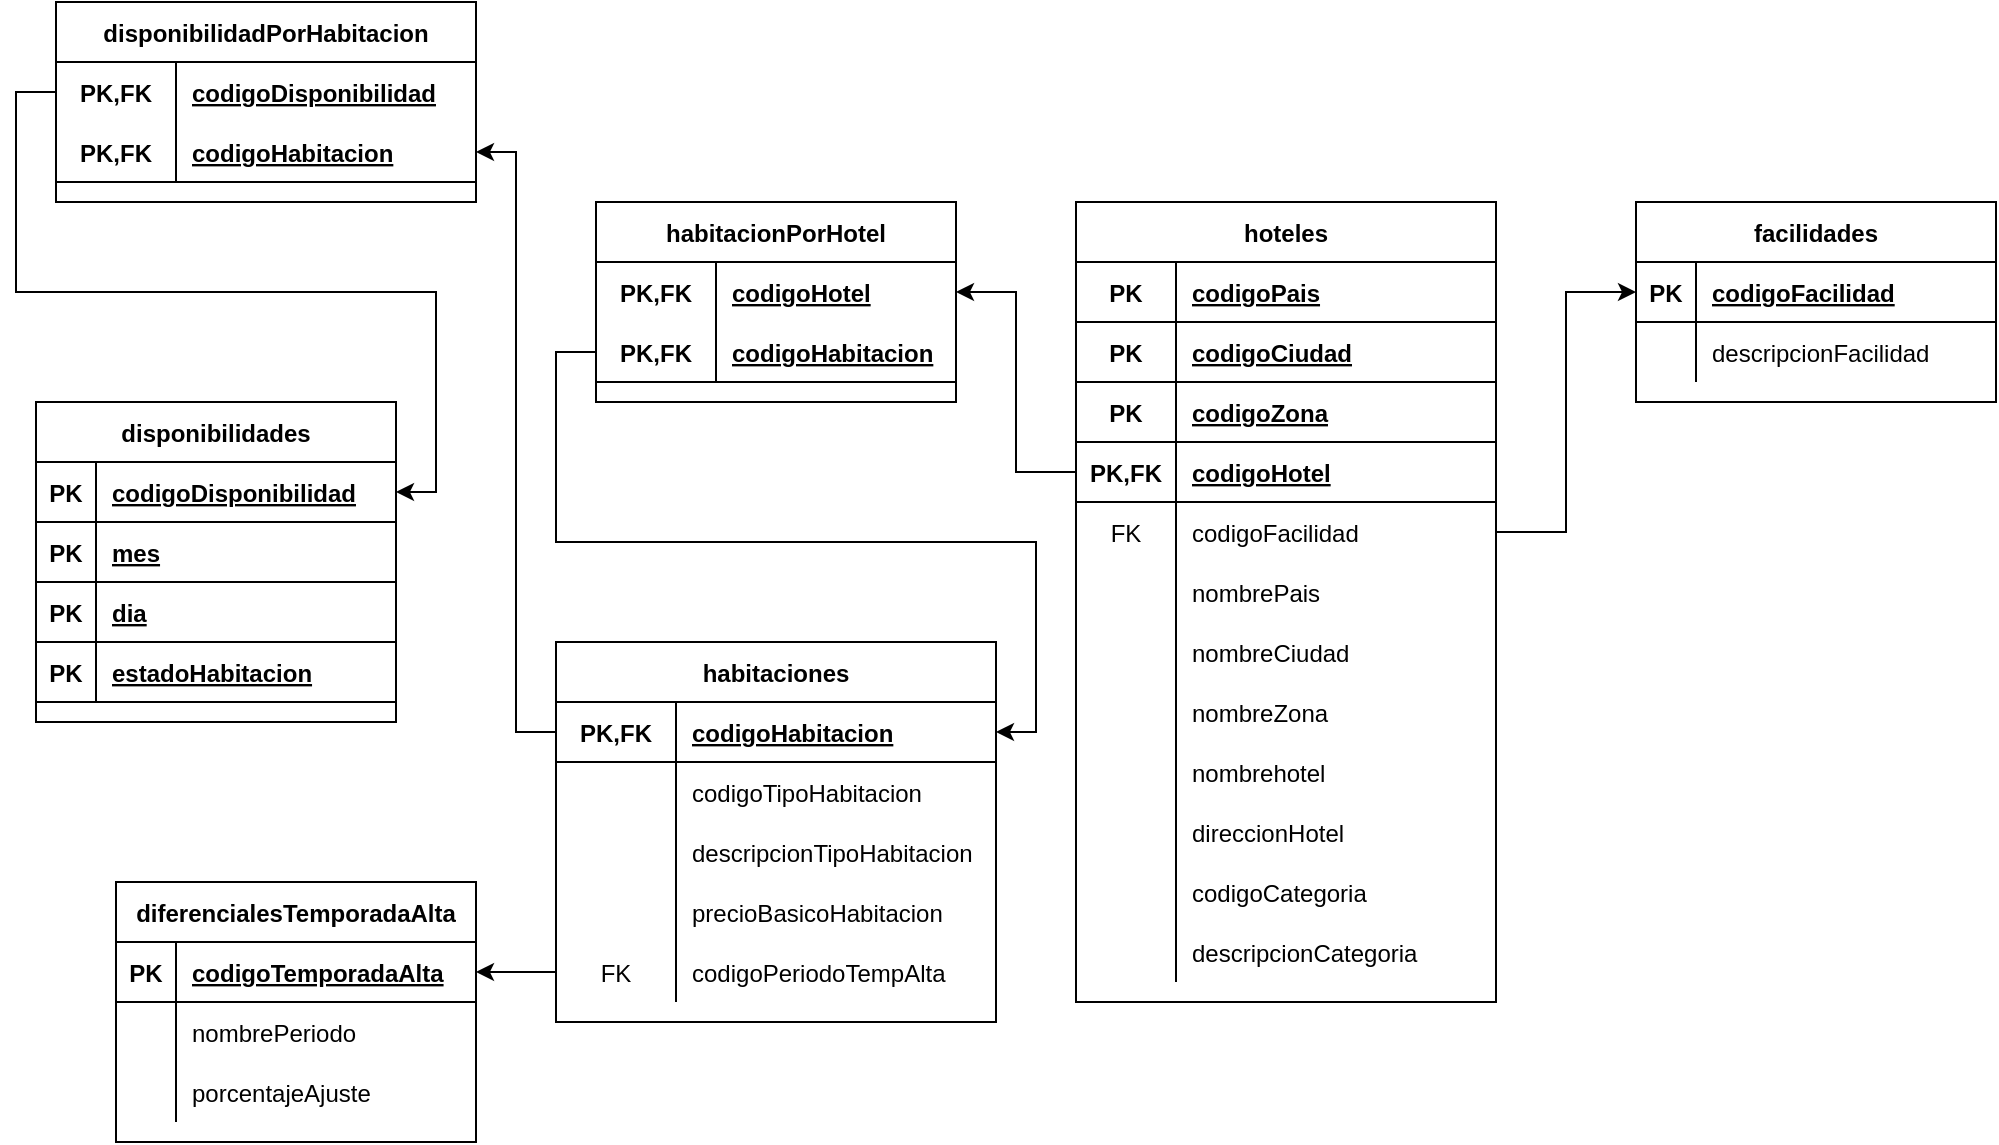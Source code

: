 <mxfile version="14.5.1" type="device"><diagram id="R2lEEEUBdFMjLlhIrx00" name="Page-1"><mxGraphModel dx="2192" dy="642" grid="1" gridSize="10" guides="1" tooltips="1" connect="1" arrows="1" fold="1" page="1" pageScale="1" pageWidth="850" pageHeight="1100" math="0" shadow="0" extFonts="Permanent Marker^https://fonts.googleapis.com/css?family=Permanent+Marker"><root><mxCell id="0"/><mxCell id="1" parent="0"/><mxCell id="ud49Q8YPAc72J2hc70cK-5" value="hoteles" style="shape=table;startSize=30;container=1;collapsible=1;childLayout=tableLayout;fixedRows=1;rowLines=0;fontStyle=1;align=center;resizeLast=1;" vertex="1" parent="1"><mxGeometry x="120" y="160" width="210" height="400" as="geometry"/></mxCell><mxCell id="ud49Q8YPAc72J2hc70cK-21" value="" style="shape=partialRectangle;collapsible=0;dropTarget=0;pointerEvents=0;fillColor=none;top=0;left=0;bottom=1;right=0;points=[[0,0.5],[1,0.5]];portConstraint=eastwest;" vertex="1" parent="ud49Q8YPAc72J2hc70cK-5"><mxGeometry y="30" width="210" height="30" as="geometry"/></mxCell><mxCell id="ud49Q8YPAc72J2hc70cK-22" value="PK" style="shape=partialRectangle;connectable=0;fillColor=none;top=0;left=0;bottom=0;right=0;fontStyle=1;overflow=hidden;" vertex="1" parent="ud49Q8YPAc72J2hc70cK-21"><mxGeometry width="50" height="30" as="geometry"/></mxCell><mxCell id="ud49Q8YPAc72J2hc70cK-23" value="codigoPais" style="shape=partialRectangle;connectable=0;fillColor=none;top=0;left=0;bottom=0;right=0;align=left;spacingLeft=6;fontStyle=5;overflow=hidden;" vertex="1" parent="ud49Q8YPAc72J2hc70cK-21"><mxGeometry x="50" width="160" height="30" as="geometry"/></mxCell><mxCell id="ud49Q8YPAc72J2hc70cK-6" value="" style="shape=partialRectangle;collapsible=0;dropTarget=0;pointerEvents=0;fillColor=none;top=0;left=0;bottom=1;right=0;points=[[0,0.5],[1,0.5]];portConstraint=eastwest;" vertex="1" parent="ud49Q8YPAc72J2hc70cK-5"><mxGeometry y="60" width="210" height="30" as="geometry"/></mxCell><mxCell id="ud49Q8YPAc72J2hc70cK-7" value="PK" style="shape=partialRectangle;connectable=0;fillColor=none;top=0;left=0;bottom=0;right=0;fontStyle=1;overflow=hidden;" vertex="1" parent="ud49Q8YPAc72J2hc70cK-6"><mxGeometry width="50" height="30" as="geometry"/></mxCell><mxCell id="ud49Q8YPAc72J2hc70cK-8" value="codigoCiudad" style="shape=partialRectangle;connectable=0;fillColor=none;top=0;left=0;bottom=0;right=0;align=left;spacingLeft=6;fontStyle=5;overflow=hidden;" vertex="1" parent="ud49Q8YPAc72J2hc70cK-6"><mxGeometry x="50" width="160" height="30" as="geometry"/></mxCell><mxCell id="ud49Q8YPAc72J2hc70cK-24" value="" style="shape=partialRectangle;collapsible=0;dropTarget=0;pointerEvents=0;fillColor=none;top=0;left=0;bottom=1;right=0;points=[[0,0.5],[1,0.5]];portConstraint=eastwest;" vertex="1" parent="ud49Q8YPAc72J2hc70cK-5"><mxGeometry y="90" width="210" height="30" as="geometry"/></mxCell><mxCell id="ud49Q8YPAc72J2hc70cK-25" value="PK" style="shape=partialRectangle;connectable=0;fillColor=none;top=0;left=0;bottom=0;right=0;fontStyle=1;overflow=hidden;" vertex="1" parent="ud49Q8YPAc72J2hc70cK-24"><mxGeometry width="50" height="30" as="geometry"/></mxCell><mxCell id="ud49Q8YPAc72J2hc70cK-26" value="codigoZona" style="shape=partialRectangle;connectable=0;fillColor=none;top=0;left=0;bottom=0;right=0;align=left;spacingLeft=6;fontStyle=5;overflow=hidden;" vertex="1" parent="ud49Q8YPAc72J2hc70cK-24"><mxGeometry x="50" width="160" height="30" as="geometry"/></mxCell><mxCell id="ud49Q8YPAc72J2hc70cK-18" value="" style="shape=partialRectangle;collapsible=0;dropTarget=0;pointerEvents=0;fillColor=none;top=0;left=0;bottom=1;right=0;points=[[0,0.5],[1,0.5]];portConstraint=eastwest;" vertex="1" parent="ud49Q8YPAc72J2hc70cK-5"><mxGeometry y="120" width="210" height="30" as="geometry"/></mxCell><mxCell id="ud49Q8YPAc72J2hc70cK-19" value="PK,FK" style="shape=partialRectangle;connectable=0;fillColor=none;top=0;left=0;bottom=0;right=0;fontStyle=1;overflow=hidden;" vertex="1" parent="ud49Q8YPAc72J2hc70cK-18"><mxGeometry width="50" height="30" as="geometry"/></mxCell><mxCell id="ud49Q8YPAc72J2hc70cK-20" value="codigoHotel" style="shape=partialRectangle;connectable=0;fillColor=none;top=0;left=0;bottom=0;right=0;align=left;spacingLeft=6;fontStyle=5;overflow=hidden;" vertex="1" parent="ud49Q8YPAc72J2hc70cK-18"><mxGeometry x="50" width="160" height="30" as="geometry"/></mxCell><mxCell id="ud49Q8YPAc72J2hc70cK-154" value="" style="shape=partialRectangle;collapsible=0;dropTarget=0;pointerEvents=0;fillColor=none;top=0;left=0;bottom=0;right=0;points=[[0,0.5],[1,0.5]];portConstraint=eastwest;" vertex="1" parent="ud49Q8YPAc72J2hc70cK-5"><mxGeometry y="150" width="210" height="30" as="geometry"/></mxCell><mxCell id="ud49Q8YPAc72J2hc70cK-155" value="FK" style="shape=partialRectangle;connectable=0;fillColor=none;top=0;left=0;bottom=0;right=0;fontStyle=0;overflow=hidden;" vertex="1" parent="ud49Q8YPAc72J2hc70cK-154"><mxGeometry width="50" height="30" as="geometry"/></mxCell><mxCell id="ud49Q8YPAc72J2hc70cK-156" value="codigoFacilidad" style="shape=partialRectangle;connectable=0;fillColor=none;top=0;left=0;bottom=0;right=0;align=left;spacingLeft=6;fontStyle=0;overflow=hidden;" vertex="1" parent="ud49Q8YPAc72J2hc70cK-154"><mxGeometry x="50" width="160" height="30" as="geometry"/></mxCell><mxCell id="ud49Q8YPAc72J2hc70cK-9" value="" style="shape=partialRectangle;collapsible=0;dropTarget=0;pointerEvents=0;fillColor=none;top=0;left=0;bottom=0;right=0;points=[[0,0.5],[1,0.5]];portConstraint=eastwest;" vertex="1" parent="ud49Q8YPAc72J2hc70cK-5"><mxGeometry y="180" width="210" height="30" as="geometry"/></mxCell><mxCell id="ud49Q8YPAc72J2hc70cK-10" value="" style="shape=partialRectangle;connectable=0;fillColor=none;top=0;left=0;bottom=0;right=0;editable=1;overflow=hidden;" vertex="1" parent="ud49Q8YPAc72J2hc70cK-9"><mxGeometry width="50" height="30" as="geometry"/></mxCell><mxCell id="ud49Q8YPAc72J2hc70cK-11" value="nombrePais" style="shape=partialRectangle;connectable=0;fillColor=none;top=0;left=0;bottom=0;right=0;align=left;spacingLeft=6;overflow=hidden;" vertex="1" parent="ud49Q8YPAc72J2hc70cK-9"><mxGeometry x="50" width="160" height="30" as="geometry"/></mxCell><mxCell id="ud49Q8YPAc72J2hc70cK-12" value="" style="shape=partialRectangle;collapsible=0;dropTarget=0;pointerEvents=0;fillColor=none;top=0;left=0;bottom=0;right=0;points=[[0,0.5],[1,0.5]];portConstraint=eastwest;" vertex="1" parent="ud49Q8YPAc72J2hc70cK-5"><mxGeometry y="210" width="210" height="30" as="geometry"/></mxCell><mxCell id="ud49Q8YPAc72J2hc70cK-13" value="" style="shape=partialRectangle;connectable=0;fillColor=none;top=0;left=0;bottom=0;right=0;editable=1;overflow=hidden;" vertex="1" parent="ud49Q8YPAc72J2hc70cK-12"><mxGeometry width="50" height="30" as="geometry"/></mxCell><mxCell id="ud49Q8YPAc72J2hc70cK-14" value="nombreCiudad" style="shape=partialRectangle;connectable=0;fillColor=none;top=0;left=0;bottom=0;right=0;align=left;spacingLeft=6;overflow=hidden;" vertex="1" parent="ud49Q8YPAc72J2hc70cK-12"><mxGeometry x="50" width="160" height="30" as="geometry"/></mxCell><mxCell id="ud49Q8YPAc72J2hc70cK-15" value="" style="shape=partialRectangle;collapsible=0;dropTarget=0;pointerEvents=0;fillColor=none;top=0;left=0;bottom=0;right=0;points=[[0,0.5],[1,0.5]];portConstraint=eastwest;" vertex="1" parent="ud49Q8YPAc72J2hc70cK-5"><mxGeometry y="240" width="210" height="30" as="geometry"/></mxCell><mxCell id="ud49Q8YPAc72J2hc70cK-16" value="" style="shape=partialRectangle;connectable=0;fillColor=none;top=0;left=0;bottom=0;right=0;editable=1;overflow=hidden;" vertex="1" parent="ud49Q8YPAc72J2hc70cK-15"><mxGeometry width="50" height="30" as="geometry"/></mxCell><mxCell id="ud49Q8YPAc72J2hc70cK-17" value="nombreZona" style="shape=partialRectangle;connectable=0;fillColor=none;top=0;left=0;bottom=0;right=0;align=left;spacingLeft=6;overflow=hidden;" vertex="1" parent="ud49Q8YPAc72J2hc70cK-15"><mxGeometry x="50" width="160" height="30" as="geometry"/></mxCell><mxCell id="ud49Q8YPAc72J2hc70cK-30" value="" style="shape=partialRectangle;collapsible=0;dropTarget=0;pointerEvents=0;fillColor=none;top=0;left=0;bottom=0;right=0;points=[[0,0.5],[1,0.5]];portConstraint=eastwest;" vertex="1" parent="ud49Q8YPAc72J2hc70cK-5"><mxGeometry y="270" width="210" height="30" as="geometry"/></mxCell><mxCell id="ud49Q8YPAc72J2hc70cK-31" value="" style="shape=partialRectangle;connectable=0;fillColor=none;top=0;left=0;bottom=0;right=0;editable=1;overflow=hidden;" vertex="1" parent="ud49Q8YPAc72J2hc70cK-30"><mxGeometry width="50" height="30" as="geometry"/></mxCell><mxCell id="ud49Q8YPAc72J2hc70cK-32" value="nombrehotel" style="shape=partialRectangle;connectable=0;fillColor=none;top=0;left=0;bottom=0;right=0;align=left;spacingLeft=6;overflow=hidden;" vertex="1" parent="ud49Q8YPAc72J2hc70cK-30"><mxGeometry x="50" width="160" height="30" as="geometry"/></mxCell><mxCell id="ud49Q8YPAc72J2hc70cK-45" value="" style="shape=partialRectangle;collapsible=0;dropTarget=0;pointerEvents=0;fillColor=none;top=0;left=0;bottom=0;right=0;points=[[0,0.5],[1,0.5]];portConstraint=eastwest;" vertex="1" parent="ud49Q8YPAc72J2hc70cK-5"><mxGeometry y="300" width="210" height="30" as="geometry"/></mxCell><mxCell id="ud49Q8YPAc72J2hc70cK-46" value="" style="shape=partialRectangle;connectable=0;fillColor=none;top=0;left=0;bottom=0;right=0;editable=1;overflow=hidden;" vertex="1" parent="ud49Q8YPAc72J2hc70cK-45"><mxGeometry width="50" height="30" as="geometry"/></mxCell><mxCell id="ud49Q8YPAc72J2hc70cK-47" value="direccionHotel" style="shape=partialRectangle;connectable=0;fillColor=none;top=0;left=0;bottom=0;right=0;align=left;spacingLeft=6;overflow=hidden;" vertex="1" parent="ud49Q8YPAc72J2hc70cK-45"><mxGeometry x="50" width="160" height="30" as="geometry"/></mxCell><mxCell id="ud49Q8YPAc72J2hc70cK-42" value="" style="shape=partialRectangle;collapsible=0;dropTarget=0;pointerEvents=0;fillColor=none;top=0;left=0;bottom=0;right=0;points=[[0,0.5],[1,0.5]];portConstraint=eastwest;" vertex="1" parent="ud49Q8YPAc72J2hc70cK-5"><mxGeometry y="330" width="210" height="30" as="geometry"/></mxCell><mxCell id="ud49Q8YPAc72J2hc70cK-43" value="" style="shape=partialRectangle;connectable=0;fillColor=none;top=0;left=0;bottom=0;right=0;editable=1;overflow=hidden;" vertex="1" parent="ud49Q8YPAc72J2hc70cK-42"><mxGeometry width="50" height="30" as="geometry"/></mxCell><mxCell id="ud49Q8YPAc72J2hc70cK-44" value="codigoCategoria" style="shape=partialRectangle;connectable=0;fillColor=none;top=0;left=0;bottom=0;right=0;align=left;spacingLeft=6;overflow=hidden;" vertex="1" parent="ud49Q8YPAc72J2hc70cK-42"><mxGeometry x="50" width="160" height="30" as="geometry"/></mxCell><mxCell id="ud49Q8YPAc72J2hc70cK-76" value="" style="shape=partialRectangle;collapsible=0;dropTarget=0;pointerEvents=0;fillColor=none;top=0;left=0;bottom=0;right=0;points=[[0,0.5],[1,0.5]];portConstraint=eastwest;" vertex="1" parent="ud49Q8YPAc72J2hc70cK-5"><mxGeometry y="360" width="210" height="30" as="geometry"/></mxCell><mxCell id="ud49Q8YPAc72J2hc70cK-77" value="" style="shape=partialRectangle;connectable=0;fillColor=none;top=0;left=0;bottom=0;right=0;editable=1;overflow=hidden;" vertex="1" parent="ud49Q8YPAc72J2hc70cK-76"><mxGeometry width="50" height="30" as="geometry"/></mxCell><mxCell id="ud49Q8YPAc72J2hc70cK-78" value="descripcionCategoria" style="shape=partialRectangle;connectable=0;fillColor=none;top=0;left=0;bottom=0;right=0;align=left;spacingLeft=6;overflow=hidden;" vertex="1" parent="ud49Q8YPAc72J2hc70cK-76"><mxGeometry x="50" width="160" height="30" as="geometry"/></mxCell><mxCell id="ud49Q8YPAc72J2hc70cK-79" value="facilidades" style="shape=table;startSize=30;container=1;collapsible=1;childLayout=tableLayout;fixedRows=1;rowLines=0;fontStyle=1;align=center;resizeLast=1;" vertex="1" parent="1"><mxGeometry x="400" y="160" width="180" height="100" as="geometry"/></mxCell><mxCell id="ud49Q8YPAc72J2hc70cK-138" value="" style="shape=partialRectangle;collapsible=0;dropTarget=0;pointerEvents=0;fillColor=none;top=0;left=0;bottom=1;right=0;points=[[0,0.5],[1,0.5]];portConstraint=eastwest;" vertex="1" parent="ud49Q8YPAc72J2hc70cK-79"><mxGeometry y="30" width="180" height="30" as="geometry"/></mxCell><mxCell id="ud49Q8YPAc72J2hc70cK-139" value="PK" style="shape=partialRectangle;connectable=0;fillColor=none;top=0;left=0;bottom=0;right=0;fontStyle=1;overflow=hidden;" vertex="1" parent="ud49Q8YPAc72J2hc70cK-138"><mxGeometry width="30" height="30" as="geometry"/></mxCell><mxCell id="ud49Q8YPAc72J2hc70cK-140" value="codigoFacilidad" style="shape=partialRectangle;connectable=0;fillColor=none;top=0;left=0;bottom=0;right=0;align=left;spacingLeft=6;fontStyle=5;overflow=hidden;" vertex="1" parent="ud49Q8YPAc72J2hc70cK-138"><mxGeometry x="30" width="150" height="30" as="geometry"/></mxCell><mxCell id="ud49Q8YPAc72J2hc70cK-92" value="" style="shape=partialRectangle;collapsible=0;dropTarget=0;pointerEvents=0;fillColor=none;top=0;left=0;bottom=0;right=0;points=[[0,0.5],[1,0.5]];portConstraint=eastwest;" vertex="1" parent="ud49Q8YPAc72J2hc70cK-79"><mxGeometry y="60" width="180" height="30" as="geometry"/></mxCell><mxCell id="ud49Q8YPAc72J2hc70cK-93" value="" style="shape=partialRectangle;connectable=0;fillColor=none;top=0;left=0;bottom=0;right=0;editable=1;overflow=hidden;" vertex="1" parent="ud49Q8YPAc72J2hc70cK-92"><mxGeometry width="30" height="30" as="geometry"/></mxCell><mxCell id="ud49Q8YPAc72J2hc70cK-94" value="descripcionFacilidad" style="shape=partialRectangle;connectable=0;fillColor=none;top=0;left=0;bottom=0;right=0;align=left;spacingLeft=6;overflow=hidden;" vertex="1" parent="ud49Q8YPAc72J2hc70cK-92"><mxGeometry x="30" width="150" height="30" as="geometry"/></mxCell><mxCell id="ud49Q8YPAc72J2hc70cK-141" value="habitaciones" style="shape=table;startSize=30;container=1;collapsible=1;childLayout=tableLayout;fixedRows=1;rowLines=0;fontStyle=1;align=center;resizeLast=1;" vertex="1" parent="1"><mxGeometry x="-140" y="380" width="220" height="190" as="geometry"/></mxCell><mxCell id="ud49Q8YPAc72J2hc70cK-145" value="" style="shape=partialRectangle;collapsible=0;dropTarget=0;pointerEvents=0;fillColor=none;top=0;left=0;bottom=1;right=0;points=[[0,0.5],[1,0.5]];portConstraint=eastwest;" vertex="1" parent="ud49Q8YPAc72J2hc70cK-141"><mxGeometry y="30" width="220" height="30" as="geometry"/></mxCell><mxCell id="ud49Q8YPAc72J2hc70cK-146" value="PK,FK" style="shape=partialRectangle;connectable=0;fillColor=none;top=0;left=0;bottom=0;right=0;fontStyle=1;overflow=hidden;" vertex="1" parent="ud49Q8YPAc72J2hc70cK-145"><mxGeometry width="60" height="30" as="geometry"/></mxCell><mxCell id="ud49Q8YPAc72J2hc70cK-147" value="codigoHabitacion" style="shape=partialRectangle;connectable=0;fillColor=none;top=0;left=0;bottom=0;right=0;align=left;spacingLeft=6;fontStyle=5;overflow=hidden;" vertex="1" parent="ud49Q8YPAc72J2hc70cK-145"><mxGeometry x="60" width="160" height="30" as="geometry"/></mxCell><mxCell id="ud49Q8YPAc72J2hc70cK-148" value="" style="shape=partialRectangle;collapsible=0;dropTarget=0;pointerEvents=0;fillColor=none;top=0;left=0;bottom=0;right=0;points=[[0,0.5],[1,0.5]];portConstraint=eastwest;" vertex="1" parent="ud49Q8YPAc72J2hc70cK-141"><mxGeometry y="60" width="220" height="30" as="geometry"/></mxCell><mxCell id="ud49Q8YPAc72J2hc70cK-149" value="" style="shape=partialRectangle;connectable=0;fillColor=none;top=0;left=0;bottom=0;right=0;editable=1;overflow=hidden;" vertex="1" parent="ud49Q8YPAc72J2hc70cK-148"><mxGeometry width="60" height="30" as="geometry"/></mxCell><mxCell id="ud49Q8YPAc72J2hc70cK-150" value="codigoTipoHabitacion" style="shape=partialRectangle;connectable=0;fillColor=none;top=0;left=0;bottom=0;right=0;align=left;spacingLeft=6;overflow=hidden;" vertex="1" parent="ud49Q8YPAc72J2hc70cK-148"><mxGeometry x="60" width="160" height="30" as="geometry"/></mxCell><mxCell id="ud49Q8YPAc72J2hc70cK-174" value="" style="shape=partialRectangle;collapsible=0;dropTarget=0;pointerEvents=0;fillColor=none;top=0;left=0;bottom=0;right=0;points=[[0,0.5],[1,0.5]];portConstraint=eastwest;" vertex="1" parent="ud49Q8YPAc72J2hc70cK-141"><mxGeometry y="90" width="220" height="30" as="geometry"/></mxCell><mxCell id="ud49Q8YPAc72J2hc70cK-175" value="" style="shape=partialRectangle;connectable=0;fillColor=none;top=0;left=0;bottom=0;right=0;editable=1;overflow=hidden;" vertex="1" parent="ud49Q8YPAc72J2hc70cK-174"><mxGeometry width="60" height="30" as="geometry"/></mxCell><mxCell id="ud49Q8YPAc72J2hc70cK-176" value="descripcionTipoHabitacion" style="shape=partialRectangle;connectable=0;fillColor=none;top=0;left=0;bottom=0;right=0;align=left;spacingLeft=6;overflow=hidden;" vertex="1" parent="ud49Q8YPAc72J2hc70cK-174"><mxGeometry x="60" width="160" height="30" as="geometry"/></mxCell><mxCell id="ud49Q8YPAc72J2hc70cK-177" value="" style="shape=partialRectangle;collapsible=0;dropTarget=0;pointerEvents=0;fillColor=none;top=0;left=0;bottom=0;right=0;points=[[0,0.5],[1,0.5]];portConstraint=eastwest;" vertex="1" parent="ud49Q8YPAc72J2hc70cK-141"><mxGeometry y="120" width="220" height="30" as="geometry"/></mxCell><mxCell id="ud49Q8YPAc72J2hc70cK-178" value="" style="shape=partialRectangle;connectable=0;fillColor=none;top=0;left=0;bottom=0;right=0;editable=1;overflow=hidden;" vertex="1" parent="ud49Q8YPAc72J2hc70cK-177"><mxGeometry width="60" height="30" as="geometry"/></mxCell><mxCell id="ud49Q8YPAc72J2hc70cK-179" value="precioBasicoHabitacion" style="shape=partialRectangle;connectable=0;fillColor=none;top=0;left=0;bottom=0;right=0;align=left;spacingLeft=6;overflow=hidden;" vertex="1" parent="ud49Q8YPAc72J2hc70cK-177"><mxGeometry x="60" width="160" height="30" as="geometry"/></mxCell><mxCell id="ud49Q8YPAc72J2hc70cK-180" value="" style="shape=partialRectangle;collapsible=0;dropTarget=0;pointerEvents=0;fillColor=none;top=0;left=0;bottom=0;right=0;points=[[0,0.5],[1,0.5]];portConstraint=eastwest;" vertex="1" parent="ud49Q8YPAc72J2hc70cK-141"><mxGeometry y="150" width="220" height="30" as="geometry"/></mxCell><mxCell id="ud49Q8YPAc72J2hc70cK-181" value="FK" style="shape=partialRectangle;connectable=0;fillColor=none;top=0;left=0;bottom=0;right=0;editable=1;overflow=hidden;" vertex="1" parent="ud49Q8YPAc72J2hc70cK-180"><mxGeometry width="60" height="30" as="geometry"/></mxCell><mxCell id="ud49Q8YPAc72J2hc70cK-182" value="codigoPeriodoTempAlta" style="shape=partialRectangle;connectable=0;fillColor=none;top=0;left=0;bottom=0;right=0;align=left;spacingLeft=6;overflow=hidden;" vertex="1" parent="ud49Q8YPAc72J2hc70cK-180"><mxGeometry x="60" width="160" height="30" as="geometry"/></mxCell><mxCell id="ud49Q8YPAc72J2hc70cK-157" style="edgeStyle=orthogonalEdgeStyle;rounded=0;orthogonalLoop=1;jettySize=auto;html=1;exitX=1;exitY=0.5;exitDx=0;exitDy=0;entryX=0;entryY=0.5;entryDx=0;entryDy=0;" edge="1" parent="1" source="ud49Q8YPAc72J2hc70cK-154" target="ud49Q8YPAc72J2hc70cK-138"><mxGeometry relative="1" as="geometry"/></mxCell><mxCell id="ud49Q8YPAc72J2hc70cK-158" value="habitacionPorHotel" style="shape=table;startSize=30;container=1;collapsible=1;childLayout=tableLayout;fixedRows=1;rowLines=0;fontStyle=1;align=center;resizeLast=1;" vertex="1" parent="1"><mxGeometry x="-120" y="160" width="180" height="100" as="geometry"/></mxCell><mxCell id="ud49Q8YPAc72J2hc70cK-159" value="" style="shape=partialRectangle;collapsible=0;dropTarget=0;pointerEvents=0;fillColor=none;top=0;left=0;bottom=0;right=0;points=[[0,0.5],[1,0.5]];portConstraint=eastwest;" vertex="1" parent="ud49Q8YPAc72J2hc70cK-158"><mxGeometry y="30" width="180" height="30" as="geometry"/></mxCell><mxCell id="ud49Q8YPAc72J2hc70cK-160" value="PK,FK" style="shape=partialRectangle;connectable=0;fillColor=none;top=0;left=0;bottom=0;right=0;fontStyle=1;overflow=hidden;" vertex="1" parent="ud49Q8YPAc72J2hc70cK-159"><mxGeometry width="60" height="30" as="geometry"/></mxCell><mxCell id="ud49Q8YPAc72J2hc70cK-161" value="codigoHotel" style="shape=partialRectangle;connectable=0;fillColor=none;top=0;left=0;bottom=0;right=0;align=left;spacingLeft=6;fontStyle=5;overflow=hidden;" vertex="1" parent="ud49Q8YPAc72J2hc70cK-159"><mxGeometry x="60" width="120" height="30" as="geometry"/></mxCell><mxCell id="ud49Q8YPAc72J2hc70cK-162" value="" style="shape=partialRectangle;collapsible=0;dropTarget=0;pointerEvents=0;fillColor=none;top=0;left=0;bottom=1;right=0;points=[[0,0.5],[1,0.5]];portConstraint=eastwest;" vertex="1" parent="ud49Q8YPAc72J2hc70cK-158"><mxGeometry y="60" width="180" height="30" as="geometry"/></mxCell><mxCell id="ud49Q8YPAc72J2hc70cK-163" value="PK,FK" style="shape=partialRectangle;connectable=0;fillColor=none;top=0;left=0;bottom=0;right=0;fontStyle=1;overflow=hidden;" vertex="1" parent="ud49Q8YPAc72J2hc70cK-162"><mxGeometry width="60" height="30" as="geometry"/></mxCell><mxCell id="ud49Q8YPAc72J2hc70cK-164" value="codigoHabitacion" style="shape=partialRectangle;connectable=0;fillColor=none;top=0;left=0;bottom=0;right=0;align=left;spacingLeft=6;fontStyle=5;overflow=hidden;" vertex="1" parent="ud49Q8YPAc72J2hc70cK-162"><mxGeometry x="60" width="120" height="30" as="geometry"/></mxCell><mxCell id="ud49Q8YPAc72J2hc70cK-171" style="edgeStyle=orthogonalEdgeStyle;rounded=0;orthogonalLoop=1;jettySize=auto;html=1;exitX=0;exitY=0.5;exitDx=0;exitDy=0;entryX=1;entryY=0.5;entryDx=0;entryDy=0;" edge="1" parent="1" source="ud49Q8YPAc72J2hc70cK-18" target="ud49Q8YPAc72J2hc70cK-159"><mxGeometry relative="1" as="geometry"/></mxCell><mxCell id="ud49Q8YPAc72J2hc70cK-213" value="diferencialesTemporadaAlta" style="shape=table;startSize=30;container=1;collapsible=1;childLayout=tableLayout;fixedRows=1;rowLines=0;fontStyle=1;align=center;resizeLast=1;" vertex="1" parent="1"><mxGeometry x="-360" y="500" width="180" height="130" as="geometry"/></mxCell><mxCell id="ud49Q8YPAc72J2hc70cK-214" value="" style="shape=partialRectangle;collapsible=0;dropTarget=0;pointerEvents=0;fillColor=none;top=0;left=0;bottom=1;right=0;points=[[0,0.5],[1,0.5]];portConstraint=eastwest;" vertex="1" parent="ud49Q8YPAc72J2hc70cK-213"><mxGeometry y="30" width="180" height="30" as="geometry"/></mxCell><mxCell id="ud49Q8YPAc72J2hc70cK-215" value="PK" style="shape=partialRectangle;connectable=0;fillColor=none;top=0;left=0;bottom=0;right=0;fontStyle=1;overflow=hidden;" vertex="1" parent="ud49Q8YPAc72J2hc70cK-214"><mxGeometry width="30" height="30" as="geometry"/></mxCell><mxCell id="ud49Q8YPAc72J2hc70cK-216" value="codigoTemporadaAlta" style="shape=partialRectangle;connectable=0;fillColor=none;top=0;left=0;bottom=0;right=0;align=left;spacingLeft=6;fontStyle=5;overflow=hidden;" vertex="1" parent="ud49Q8YPAc72J2hc70cK-214"><mxGeometry x="30" width="150" height="30" as="geometry"/></mxCell><mxCell id="ud49Q8YPAc72J2hc70cK-217" value="" style="shape=partialRectangle;collapsible=0;dropTarget=0;pointerEvents=0;fillColor=none;top=0;left=0;bottom=0;right=0;points=[[0,0.5],[1,0.5]];portConstraint=eastwest;" vertex="1" parent="ud49Q8YPAc72J2hc70cK-213"><mxGeometry y="60" width="180" height="30" as="geometry"/></mxCell><mxCell id="ud49Q8YPAc72J2hc70cK-218" value="" style="shape=partialRectangle;connectable=0;fillColor=none;top=0;left=0;bottom=0;right=0;editable=1;overflow=hidden;" vertex="1" parent="ud49Q8YPAc72J2hc70cK-217"><mxGeometry width="30" height="30" as="geometry"/></mxCell><mxCell id="ud49Q8YPAc72J2hc70cK-219" value="nombrePeriodo" style="shape=partialRectangle;connectable=0;fillColor=none;top=0;left=0;bottom=0;right=0;align=left;spacingLeft=6;overflow=hidden;" vertex="1" parent="ud49Q8YPAc72J2hc70cK-217"><mxGeometry x="30" width="150" height="30" as="geometry"/></mxCell><mxCell id="ud49Q8YPAc72J2hc70cK-220" value="" style="shape=partialRectangle;collapsible=0;dropTarget=0;pointerEvents=0;fillColor=none;top=0;left=0;bottom=0;right=0;points=[[0,0.5],[1,0.5]];portConstraint=eastwest;" vertex="1" parent="ud49Q8YPAc72J2hc70cK-213"><mxGeometry y="90" width="180" height="30" as="geometry"/></mxCell><mxCell id="ud49Q8YPAc72J2hc70cK-221" value="" style="shape=partialRectangle;connectable=0;fillColor=none;top=0;left=0;bottom=0;right=0;editable=1;overflow=hidden;" vertex="1" parent="ud49Q8YPAc72J2hc70cK-220"><mxGeometry width="30" height="30" as="geometry"/></mxCell><mxCell id="ud49Q8YPAc72J2hc70cK-222" value="porcentajeAjuste" style="shape=partialRectangle;connectable=0;fillColor=none;top=0;left=0;bottom=0;right=0;align=left;spacingLeft=6;overflow=hidden;" vertex="1" parent="ud49Q8YPAc72J2hc70cK-220"><mxGeometry x="30" width="150" height="30" as="geometry"/></mxCell><mxCell id="ud49Q8YPAc72J2hc70cK-226" style="edgeStyle=orthogonalEdgeStyle;rounded=0;orthogonalLoop=1;jettySize=auto;html=1;exitX=0;exitY=0.5;exitDx=0;exitDy=0;entryX=1;entryY=0.5;entryDx=0;entryDy=0;" edge="1" parent="1" source="ud49Q8YPAc72J2hc70cK-180" target="ud49Q8YPAc72J2hc70cK-214"><mxGeometry relative="1" as="geometry"/></mxCell><mxCell id="ud49Q8YPAc72J2hc70cK-227" value="disponibilidades" style="shape=table;startSize=30;container=1;collapsible=1;childLayout=tableLayout;fixedRows=1;rowLines=0;fontStyle=1;align=center;resizeLast=1;" vertex="1" parent="1"><mxGeometry x="-400" y="260" width="180" height="160" as="geometry"/></mxCell><mxCell id="ud49Q8YPAc72J2hc70cK-255" value="" style="shape=partialRectangle;collapsible=0;dropTarget=0;pointerEvents=0;fillColor=none;top=0;left=0;bottom=1;right=0;points=[[0,0.5],[1,0.5]];portConstraint=eastwest;" vertex="1" parent="ud49Q8YPAc72J2hc70cK-227"><mxGeometry y="30" width="180" height="30" as="geometry"/></mxCell><mxCell id="ud49Q8YPAc72J2hc70cK-256" value="PK" style="shape=partialRectangle;connectable=0;fillColor=none;top=0;left=0;bottom=0;right=0;fontStyle=1;overflow=hidden;" vertex="1" parent="ud49Q8YPAc72J2hc70cK-255"><mxGeometry width="30" height="30" as="geometry"/></mxCell><mxCell id="ud49Q8YPAc72J2hc70cK-257" value="codigoDisponibilidad" style="shape=partialRectangle;connectable=0;fillColor=none;top=0;left=0;bottom=0;right=0;align=left;spacingLeft=6;fontStyle=5;overflow=hidden;" vertex="1" parent="ud49Q8YPAc72J2hc70cK-255"><mxGeometry x="30" width="150" height="30" as="geometry"/></mxCell><mxCell id="ud49Q8YPAc72J2hc70cK-243" value="" style="shape=partialRectangle;collapsible=0;dropTarget=0;pointerEvents=0;fillColor=none;top=0;left=0;bottom=1;right=0;points=[[0,0.5],[1,0.5]];portConstraint=eastwest;" vertex="1" parent="ud49Q8YPAc72J2hc70cK-227"><mxGeometry y="60" width="180" height="30" as="geometry"/></mxCell><mxCell id="ud49Q8YPAc72J2hc70cK-244" value="PK" style="shape=partialRectangle;connectable=0;fillColor=none;top=0;left=0;bottom=0;right=0;fontStyle=1;overflow=hidden;" vertex="1" parent="ud49Q8YPAc72J2hc70cK-243"><mxGeometry width="30" height="30" as="geometry"/></mxCell><mxCell id="ud49Q8YPAc72J2hc70cK-245" value="mes" style="shape=partialRectangle;connectable=0;fillColor=none;top=0;left=0;bottom=0;right=0;align=left;spacingLeft=6;fontStyle=5;overflow=hidden;" vertex="1" parent="ud49Q8YPAc72J2hc70cK-243"><mxGeometry x="30" width="150" height="30" as="geometry"/></mxCell><mxCell id="ud49Q8YPAc72J2hc70cK-228" value="" style="shape=partialRectangle;collapsible=0;dropTarget=0;pointerEvents=0;fillColor=none;top=0;left=0;bottom=1;right=0;points=[[0,0.5],[1,0.5]];portConstraint=eastwest;" vertex="1" parent="ud49Q8YPAc72J2hc70cK-227"><mxGeometry y="90" width="180" height="30" as="geometry"/></mxCell><mxCell id="ud49Q8YPAc72J2hc70cK-229" value="PK" style="shape=partialRectangle;connectable=0;fillColor=none;top=0;left=0;bottom=0;right=0;fontStyle=1;overflow=hidden;" vertex="1" parent="ud49Q8YPAc72J2hc70cK-228"><mxGeometry width="30" height="30" as="geometry"/></mxCell><mxCell id="ud49Q8YPAc72J2hc70cK-230" value="dia" style="shape=partialRectangle;connectable=0;fillColor=none;top=0;left=0;bottom=0;right=0;align=left;spacingLeft=6;fontStyle=5;overflow=hidden;" vertex="1" parent="ud49Q8YPAc72J2hc70cK-228"><mxGeometry x="30" width="150" height="30" as="geometry"/></mxCell><mxCell id="ud49Q8YPAc72J2hc70cK-240" value="" style="shape=partialRectangle;collapsible=0;dropTarget=0;pointerEvents=0;fillColor=none;top=0;left=0;bottom=1;right=0;points=[[0,0.5],[1,0.5]];portConstraint=eastwest;" vertex="1" parent="ud49Q8YPAc72J2hc70cK-227"><mxGeometry y="120" width="180" height="30" as="geometry"/></mxCell><mxCell id="ud49Q8YPAc72J2hc70cK-241" value="PK" style="shape=partialRectangle;connectable=0;fillColor=none;top=0;left=0;bottom=0;right=0;fontStyle=1;overflow=hidden;" vertex="1" parent="ud49Q8YPAc72J2hc70cK-240"><mxGeometry width="30" height="30" as="geometry"/></mxCell><mxCell id="ud49Q8YPAc72J2hc70cK-242" value="estadoHabitacion" style="shape=partialRectangle;connectable=0;fillColor=none;top=0;left=0;bottom=0;right=0;align=left;spacingLeft=6;fontStyle=5;overflow=hidden;" vertex="1" parent="ud49Q8YPAc72J2hc70cK-240"><mxGeometry x="30" width="150" height="30" as="geometry"/></mxCell><mxCell id="ud49Q8YPAc72J2hc70cK-246" value="disponibilidadPorHabitacion" style="shape=table;startSize=30;container=1;collapsible=1;childLayout=tableLayout;fixedRows=1;rowLines=0;fontStyle=1;align=center;resizeLast=1;" vertex="1" parent="1"><mxGeometry x="-390" y="60" width="210" height="100" as="geometry"/></mxCell><mxCell id="ud49Q8YPAc72J2hc70cK-247" value="" style="shape=partialRectangle;collapsible=0;dropTarget=0;pointerEvents=0;fillColor=none;top=0;left=0;bottom=0;right=0;points=[[0,0.5],[1,0.5]];portConstraint=eastwest;" vertex="1" parent="ud49Q8YPAc72J2hc70cK-246"><mxGeometry y="30" width="210" height="30" as="geometry"/></mxCell><mxCell id="ud49Q8YPAc72J2hc70cK-248" value="PK,FK" style="shape=partialRectangle;connectable=0;fillColor=none;top=0;left=0;bottom=0;right=0;fontStyle=1;overflow=hidden;" vertex="1" parent="ud49Q8YPAc72J2hc70cK-247"><mxGeometry width="60" height="30" as="geometry"/></mxCell><mxCell id="ud49Q8YPAc72J2hc70cK-249" value="codigoDisponibilidad" style="shape=partialRectangle;connectable=0;fillColor=none;top=0;left=0;bottom=0;right=0;align=left;spacingLeft=6;fontStyle=5;overflow=hidden;" vertex="1" parent="ud49Q8YPAc72J2hc70cK-247"><mxGeometry x="60" width="150" height="30" as="geometry"/></mxCell><mxCell id="ud49Q8YPAc72J2hc70cK-250" value="" style="shape=partialRectangle;collapsible=0;dropTarget=0;pointerEvents=0;fillColor=none;top=0;left=0;bottom=1;right=0;points=[[0,0.5],[1,0.5]];portConstraint=eastwest;" vertex="1" parent="ud49Q8YPAc72J2hc70cK-246"><mxGeometry y="60" width="210" height="30" as="geometry"/></mxCell><mxCell id="ud49Q8YPAc72J2hc70cK-251" value="PK,FK" style="shape=partialRectangle;connectable=0;fillColor=none;top=0;left=0;bottom=0;right=0;fontStyle=1;overflow=hidden;" vertex="1" parent="ud49Q8YPAc72J2hc70cK-250"><mxGeometry width="60" height="30" as="geometry"/></mxCell><mxCell id="ud49Q8YPAc72J2hc70cK-252" value="codigoHabitacion" style="shape=partialRectangle;connectable=0;fillColor=none;top=0;left=0;bottom=0;right=0;align=left;spacingLeft=6;fontStyle=5;overflow=hidden;" vertex="1" parent="ud49Q8YPAc72J2hc70cK-250"><mxGeometry x="60" width="150" height="30" as="geometry"/></mxCell><mxCell id="ud49Q8YPAc72J2hc70cK-253" style="edgeStyle=orthogonalEdgeStyle;rounded=0;orthogonalLoop=1;jettySize=auto;html=1;exitX=0;exitY=0.5;exitDx=0;exitDy=0;entryX=1;entryY=0.5;entryDx=0;entryDy=0;" edge="1" parent="1" source="ud49Q8YPAc72J2hc70cK-162" target="ud49Q8YPAc72J2hc70cK-145"><mxGeometry relative="1" as="geometry"/></mxCell><mxCell id="ud49Q8YPAc72J2hc70cK-254" style="edgeStyle=orthogonalEdgeStyle;rounded=0;orthogonalLoop=1;jettySize=auto;html=1;exitX=0;exitY=0.5;exitDx=0;exitDy=0;entryX=1;entryY=0.5;entryDx=0;entryDy=0;" edge="1" parent="1" source="ud49Q8YPAc72J2hc70cK-145" target="ud49Q8YPAc72J2hc70cK-250"><mxGeometry relative="1" as="geometry"/></mxCell><mxCell id="ud49Q8YPAc72J2hc70cK-258" style="edgeStyle=orthogonalEdgeStyle;rounded=0;orthogonalLoop=1;jettySize=auto;html=1;exitX=0;exitY=0.5;exitDx=0;exitDy=0;entryX=1;entryY=0.5;entryDx=0;entryDy=0;" edge="1" parent="1" source="ud49Q8YPAc72J2hc70cK-247" target="ud49Q8YPAc72J2hc70cK-255"><mxGeometry relative="1" as="geometry"/></mxCell></root></mxGraphModel></diagram></mxfile>